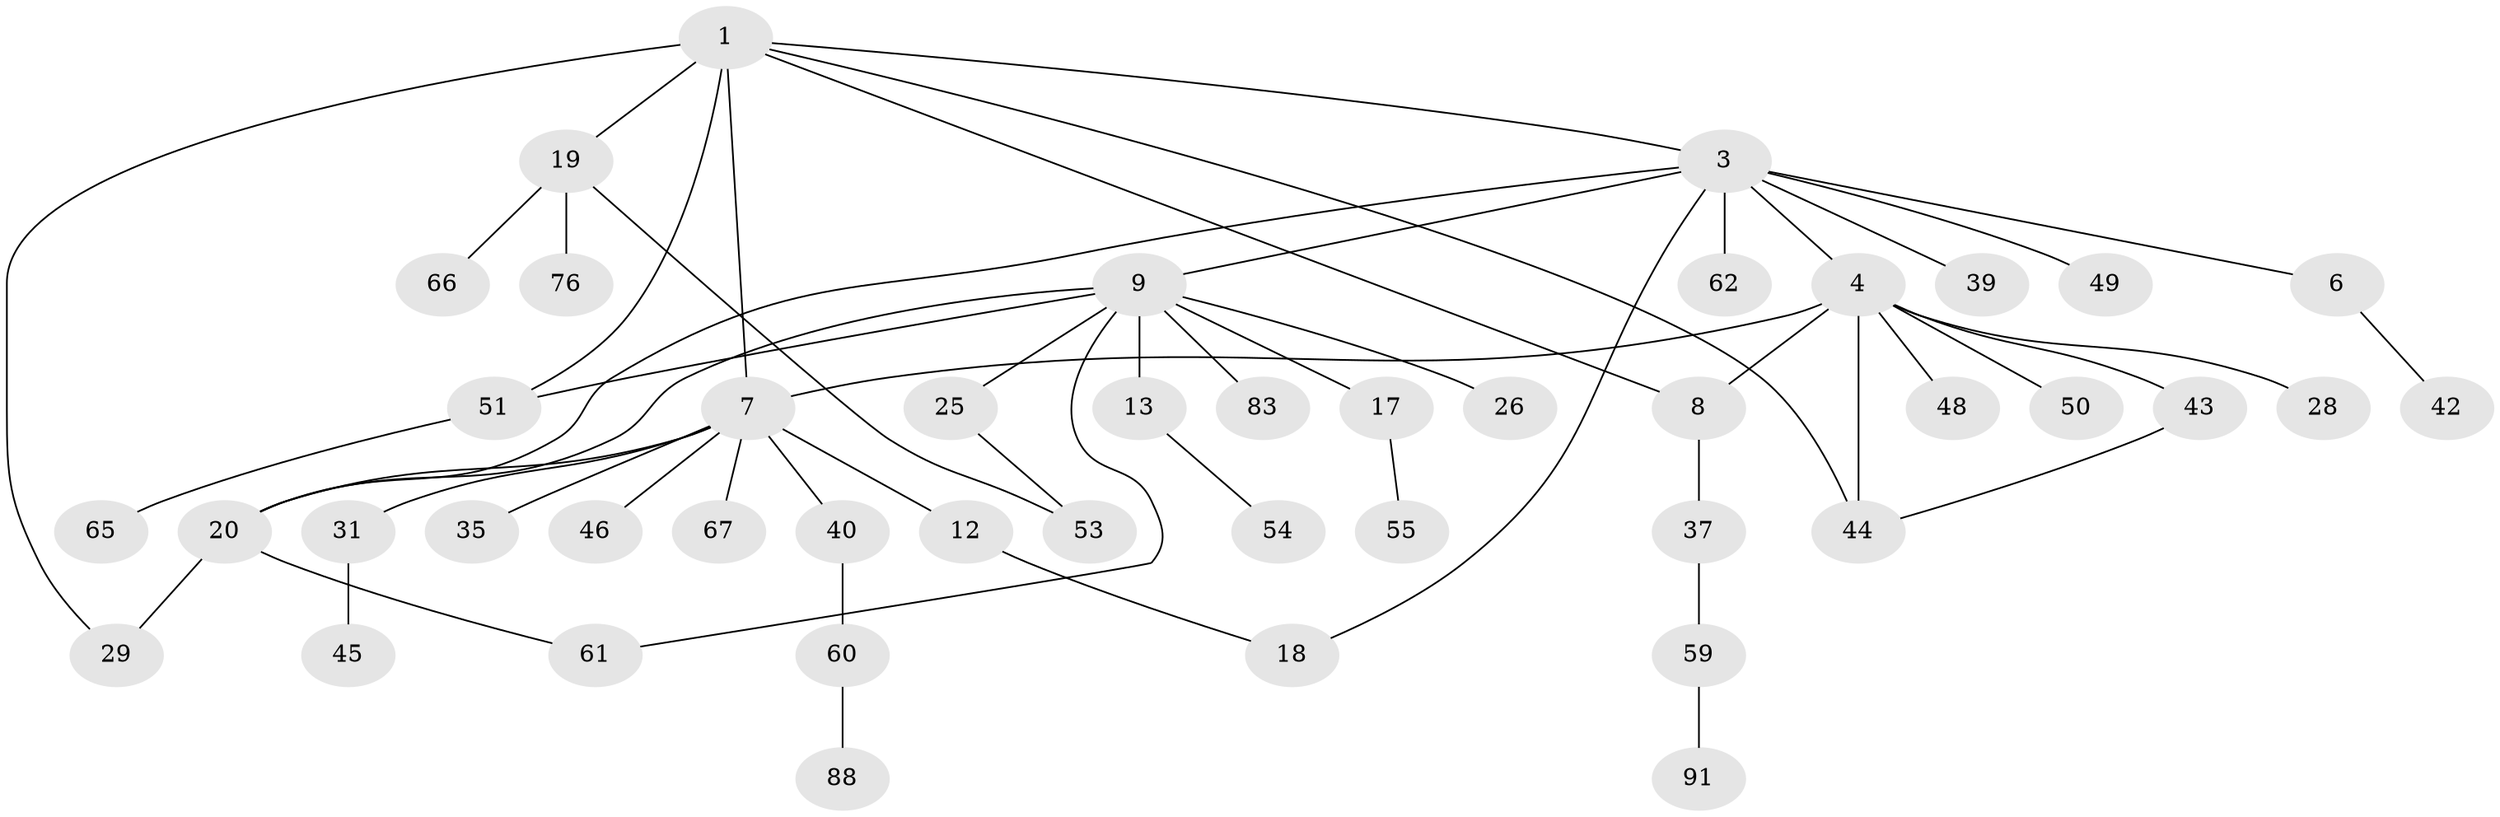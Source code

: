 // original degree distribution, {3: 0.16483516483516483, 6: 0.03296703296703297, 8: 0.01098901098901099, 2: 0.34065934065934067, 5: 0.04395604395604396, 4: 0.06593406593406594, 1: 0.34065934065934067}
// Generated by graph-tools (version 1.1) at 2025/13/03/09/25 04:13:20]
// undirected, 45 vertices, 55 edges
graph export_dot {
graph [start="1"]
  node [color=gray90,style=filled];
  1 [super="+69+2"];
  3 [super="+5+24"];
  4 [super="+21+68+72+41"];
  6 [super="+74"];
  7 [super="+11+33+16"];
  8 [super="+47"];
  9 [super="+10+14+15"];
  12;
  13;
  17;
  18;
  19 [super="+32"];
  20 [super="+36"];
  25;
  26 [super="+70"];
  28;
  29 [super="+87"];
  31;
  35 [super="+56"];
  37;
  39;
  40;
  42;
  43;
  44 [super="+64+78"];
  45;
  46;
  48;
  49 [super="+75"];
  50;
  51 [super="+52"];
  53 [super="+90"];
  54;
  55;
  59;
  60;
  61;
  62;
  65;
  66;
  67;
  76;
  83;
  88;
  91;
  1 -- 19;
  1 -- 3;
  1 -- 51;
  1 -- 7 [weight=2];
  1 -- 8;
  1 -- 44;
  1 -- 29;
  3 -- 4;
  3 -- 6;
  3 -- 20;
  3 -- 9;
  3 -- 49;
  3 -- 18;
  3 -- 39;
  3 -- 62;
  4 -- 28;
  4 -- 50;
  4 -- 48 [weight=2];
  4 -- 43;
  4 -- 44;
  4 -- 8;
  4 -- 7;
  6 -- 42;
  7 -- 67;
  7 -- 12;
  7 -- 40;
  7 -- 35;
  7 -- 20;
  7 -- 46;
  7 -- 31;
  8 -- 37;
  9 -- 26;
  9 -- 13;
  9 -- 20;
  9 -- 17;
  9 -- 83;
  9 -- 51;
  9 -- 61;
  9 -- 25;
  12 -- 18;
  13 -- 54;
  17 -- 55;
  19 -- 76;
  19 -- 66;
  19 -- 53;
  20 -- 29;
  20 -- 61;
  25 -- 53;
  31 -- 45;
  37 -- 59;
  40 -- 60;
  43 -- 44;
  51 -- 65;
  59 -- 91;
  60 -- 88;
}
